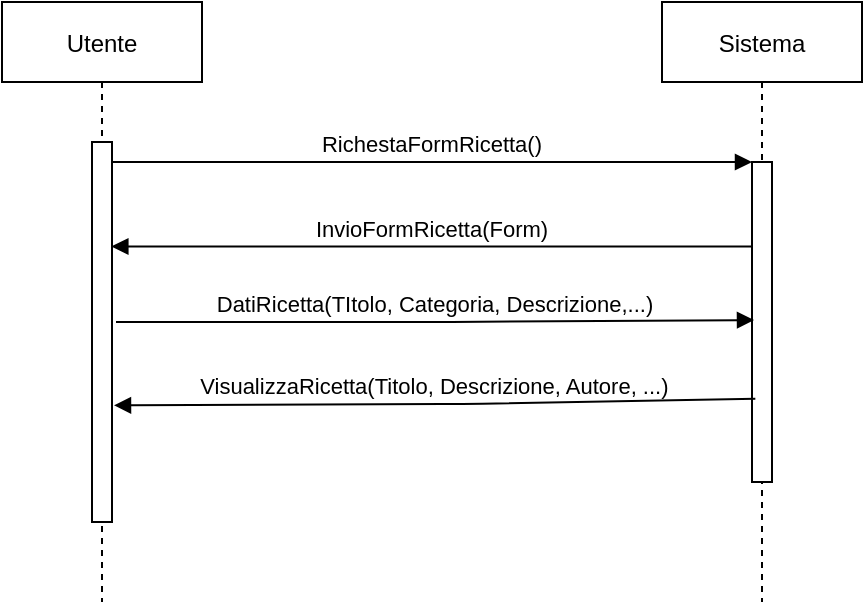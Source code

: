 <mxfile version="14.6.13" type="device"><diagram id="kgpKYQtTHZ0yAKxKKP6v" name="Page-1"><mxGraphModel dx="768" dy="482" grid="1" gridSize="10" guides="1" tooltips="1" connect="1" arrows="1" fold="1" page="1" pageScale="1" pageWidth="850" pageHeight="1100" math="0" shadow="0"><root><mxCell id="0"/><mxCell id="1" parent="0"/><mxCell id="3nuBFxr9cyL0pnOWT2aG-1" value="Utente" style="shape=umlLifeline;perimeter=lifelinePerimeter;container=1;collapsible=0;recursiveResize=0;rounded=0;shadow=0;strokeWidth=1;" parent="1" vertex="1"><mxGeometry x="120" y="80" width="100" height="300" as="geometry"/></mxCell><mxCell id="3nuBFxr9cyL0pnOWT2aG-2" value="" style="points=[];perimeter=orthogonalPerimeter;rounded=0;shadow=0;strokeWidth=1;" parent="3nuBFxr9cyL0pnOWT2aG-1" vertex="1"><mxGeometry x="45" y="70" width="10" height="190" as="geometry"/></mxCell><mxCell id="3nuBFxr9cyL0pnOWT2aG-5" value="Sistema" style="shape=umlLifeline;perimeter=lifelinePerimeter;container=1;collapsible=0;recursiveResize=0;rounded=0;shadow=0;strokeWidth=1;" parent="1" vertex="1"><mxGeometry x="450" y="80" width="100" height="300" as="geometry"/></mxCell><mxCell id="3nuBFxr9cyL0pnOWT2aG-6" value="" style="points=[];perimeter=orthogonalPerimeter;rounded=0;shadow=0;strokeWidth=1;" parent="3nuBFxr9cyL0pnOWT2aG-5" vertex="1"><mxGeometry x="45" y="80" width="10" height="160" as="geometry"/></mxCell><mxCell id="3nuBFxr9cyL0pnOWT2aG-8" value="RichestaFormRicetta()" style="verticalAlign=bottom;endArrow=block;entryX=0;entryY=0;shadow=0;strokeWidth=1;" parent="1" source="3nuBFxr9cyL0pnOWT2aG-2" target="3nuBFxr9cyL0pnOWT2aG-6" edge="1"><mxGeometry relative="1" as="geometry"><mxPoint x="275" y="160" as="sourcePoint"/></mxGeometry></mxCell><mxCell id="3nuBFxr9cyL0pnOWT2aG-9" value="InvioFormRicetta(Form)" style="verticalAlign=bottom;endArrow=block;entryX=0.967;entryY=0.275;shadow=0;strokeWidth=1;entryDx=0;entryDy=0;entryPerimeter=0;" parent="1" source="3nuBFxr9cyL0pnOWT2aG-6" target="3nuBFxr9cyL0pnOWT2aG-2" edge="1"><mxGeometry relative="1" as="geometry"><mxPoint x="240" y="200" as="sourcePoint"/><mxPoint x="180" y="200" as="targetPoint"/></mxGeometry></mxCell><mxCell id="YZ5ax7uKIswwDXivmlov-1" value="DatiRicetta(TItolo, Categoria, Descrizione,...)" style="verticalAlign=bottom;endArrow=block;shadow=0;strokeWidth=1;entryX=0.1;entryY=0.494;entryDx=0;entryDy=0;entryPerimeter=0;" edge="1" parent="1" target="3nuBFxr9cyL0pnOWT2aG-6"><mxGeometry relative="1" as="geometry"><mxPoint x="177" y="240" as="sourcePoint"/><mxPoint x="490" y="240" as="targetPoint"/><Array as="points"><mxPoint x="335" y="240"/></Array></mxGeometry></mxCell><mxCell id="YZ5ax7uKIswwDXivmlov-2" value="VisualizzaRicetta(Titolo, Descrizione, Autore, ...)" style="verticalAlign=bottom;endArrow=block;shadow=0;strokeWidth=1;entryX=1.1;entryY=0.693;entryDx=0;entryDy=0;entryPerimeter=0;exitX=0.167;exitY=0.74;exitDx=0;exitDy=0;exitPerimeter=0;" edge="1" parent="1" source="3nuBFxr9cyL0pnOWT2aG-6" target="3nuBFxr9cyL0pnOWT2aG-2"><mxGeometry relative="1" as="geometry"><mxPoint x="490" y="280" as="sourcePoint"/><mxPoint x="180" y="281" as="targetPoint"/><Array as="points"><mxPoint x="350.33" y="281"/></Array></mxGeometry></mxCell></root></mxGraphModel></diagram></mxfile>